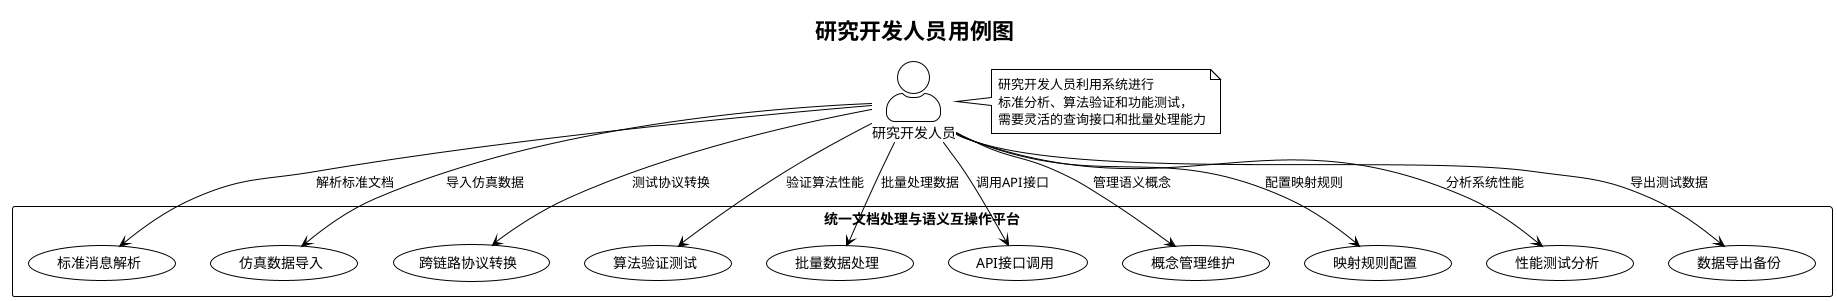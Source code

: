 @startuml 研究开发人员用例图
!theme plain
skinparam backgroundColor white
skinparam actorStyle awesome

title 研究开发人员用例图

actor "研究开发人员" as Developer

rectangle "统一文档处理与语义互操作平台" {
    usecase "标准消息解析" as UC1
    usecase "仿真数据导入" as UC2
    usecase "跨链路协议转换" as UC3
    usecase "算法验证测试" as UC4
    usecase "批量数据处理" as UC5
    usecase "API接口调用" as UC6
    usecase "概念管理维护" as UC7
    usecase "映射规则配置" as UC8
    usecase "性能测试分析" as UC9
    usecase "数据导出备份" as UC10
}

Developer --> UC1 : 解析标准文档
Developer --> UC2 : 导入仿真数据
Developer --> UC3 : 测试协议转换
Developer --> UC4 : 验证算法性能
Developer --> UC5 : 批量处理数据
Developer --> UC6 : 调用API接口
Developer --> UC7 : 管理语义概念
Developer --> UC8 : 配置映射规则
Developer --> UC9 : 分析系统性能
Developer --> UC10 : 导出测试数据

note right of Developer
  研究开发人员利用系统进行
  标准分析、算法验证和功能测试，
  需要灵活的查询接口和批量处理能力
end note

@enduml
